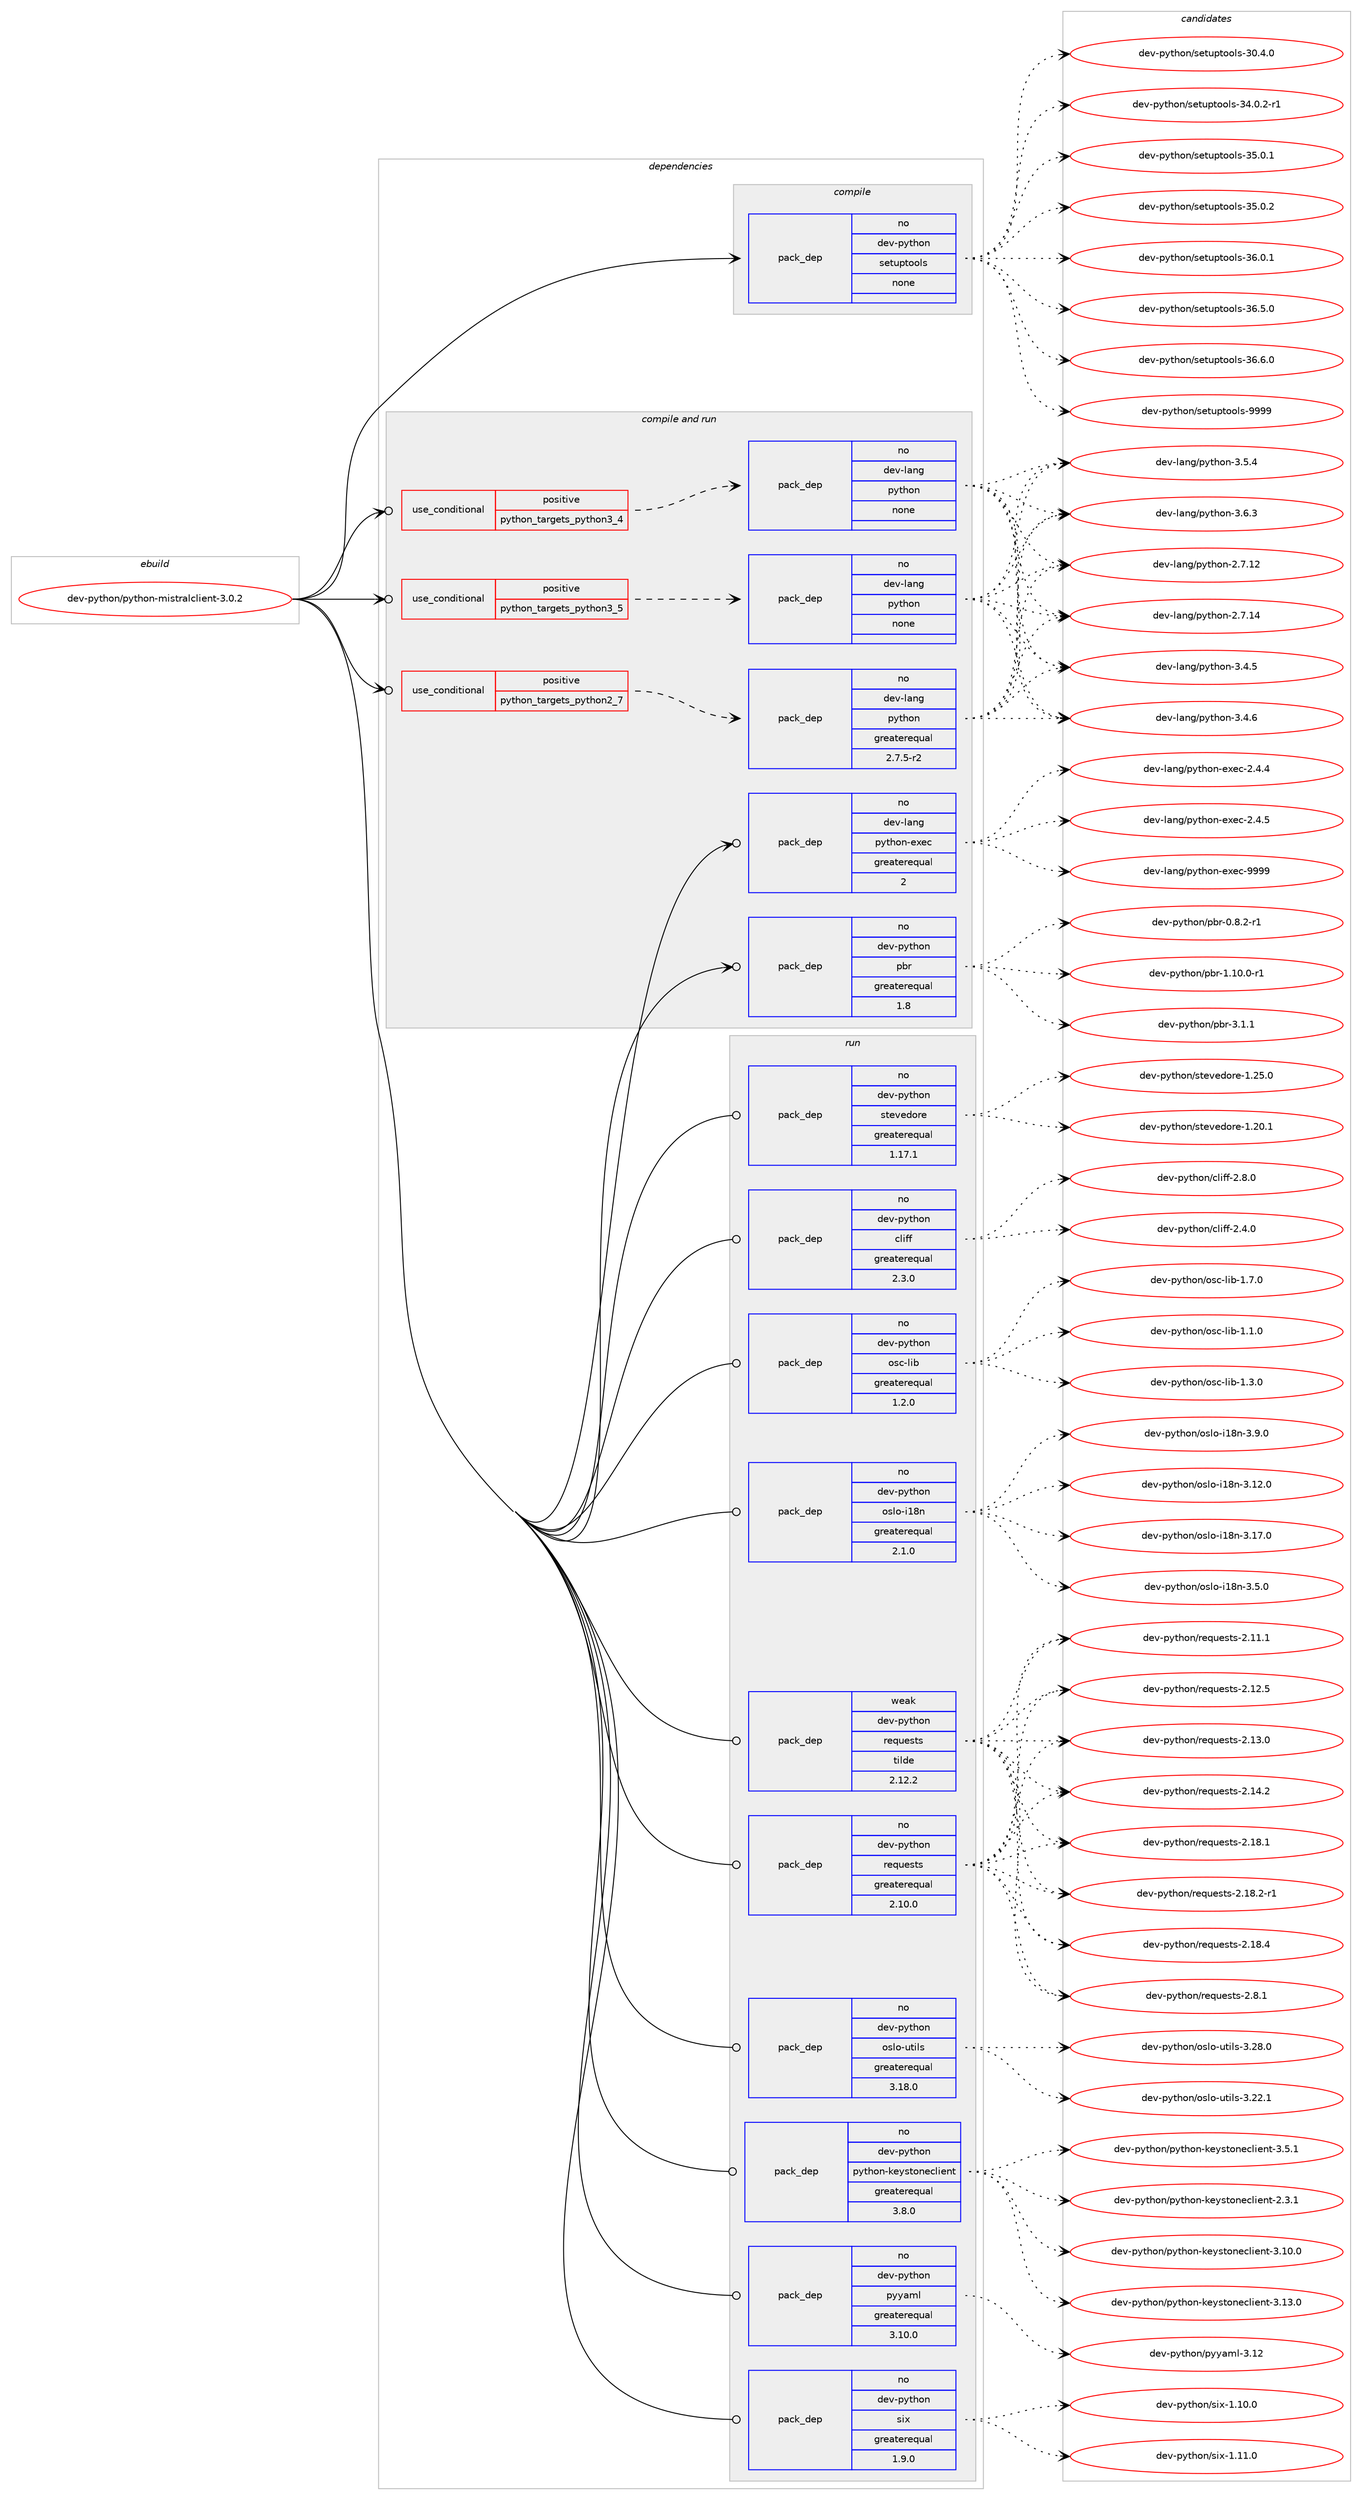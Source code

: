 digraph prolog {

# *************
# Graph options
# *************

newrank=true;
concentrate=true;
compound=true;
graph [rankdir=LR,fontname=Helvetica,fontsize=10,ranksep=1.5];#, ranksep=2.5, nodesep=0.2];
edge  [arrowhead=vee];
node  [fontname=Helvetica,fontsize=10];

# **********
# The ebuild
# **********

subgraph cluster_leftcol {
color=gray;
rank=same;
label=<<i>ebuild</i>>;
id [label="dev-python/python-mistralclient-3.0.2", color=red, width=4, href="../dev-python/python-mistralclient-3.0.2.svg"];
}

# ****************
# The dependencies
# ****************

subgraph cluster_midcol {
color=gray;
label=<<i>dependencies</i>>;
subgraph cluster_compile {
fillcolor="#eeeeee";
style=filled;
label=<<i>compile</i>>;
subgraph pack138236 {
dependency182373 [label=<<TABLE BORDER="0" CELLBORDER="1" CELLSPACING="0" CELLPADDING="4" WIDTH="220"><TR><TD ROWSPAN="6" CELLPADDING="30">pack_dep</TD></TR><TR><TD WIDTH="110">no</TD></TR><TR><TD>dev-python</TD></TR><TR><TD>setuptools</TD></TR><TR><TD>none</TD></TR><TR><TD></TD></TR></TABLE>>, shape=none, color=blue];
}
id:e -> dependency182373:w [weight=20,style="solid",arrowhead="vee"];
}
subgraph cluster_compileandrun {
fillcolor="#eeeeee";
style=filled;
label=<<i>compile and run</i>>;
subgraph cond40188 {
dependency182374 [label=<<TABLE BORDER="0" CELLBORDER="1" CELLSPACING="0" CELLPADDING="4"><TR><TD ROWSPAN="3" CELLPADDING="10">use_conditional</TD></TR><TR><TD>positive</TD></TR><TR><TD>python_targets_python2_7</TD></TR></TABLE>>, shape=none, color=red];
subgraph pack138237 {
dependency182375 [label=<<TABLE BORDER="0" CELLBORDER="1" CELLSPACING="0" CELLPADDING="4" WIDTH="220"><TR><TD ROWSPAN="6" CELLPADDING="30">pack_dep</TD></TR><TR><TD WIDTH="110">no</TD></TR><TR><TD>dev-lang</TD></TR><TR><TD>python</TD></TR><TR><TD>greaterequal</TD></TR><TR><TD>2.7.5-r2</TD></TR></TABLE>>, shape=none, color=blue];
}
dependency182374:e -> dependency182375:w [weight=20,style="dashed",arrowhead="vee"];
}
id:e -> dependency182374:w [weight=20,style="solid",arrowhead="odotvee"];
subgraph cond40189 {
dependency182376 [label=<<TABLE BORDER="0" CELLBORDER="1" CELLSPACING="0" CELLPADDING="4"><TR><TD ROWSPAN="3" CELLPADDING="10">use_conditional</TD></TR><TR><TD>positive</TD></TR><TR><TD>python_targets_python3_4</TD></TR></TABLE>>, shape=none, color=red];
subgraph pack138238 {
dependency182377 [label=<<TABLE BORDER="0" CELLBORDER="1" CELLSPACING="0" CELLPADDING="4" WIDTH="220"><TR><TD ROWSPAN="6" CELLPADDING="30">pack_dep</TD></TR><TR><TD WIDTH="110">no</TD></TR><TR><TD>dev-lang</TD></TR><TR><TD>python</TD></TR><TR><TD>none</TD></TR><TR><TD></TD></TR></TABLE>>, shape=none, color=blue];
}
dependency182376:e -> dependency182377:w [weight=20,style="dashed",arrowhead="vee"];
}
id:e -> dependency182376:w [weight=20,style="solid",arrowhead="odotvee"];
subgraph cond40190 {
dependency182378 [label=<<TABLE BORDER="0" CELLBORDER="1" CELLSPACING="0" CELLPADDING="4"><TR><TD ROWSPAN="3" CELLPADDING="10">use_conditional</TD></TR><TR><TD>positive</TD></TR><TR><TD>python_targets_python3_5</TD></TR></TABLE>>, shape=none, color=red];
subgraph pack138239 {
dependency182379 [label=<<TABLE BORDER="0" CELLBORDER="1" CELLSPACING="0" CELLPADDING="4" WIDTH="220"><TR><TD ROWSPAN="6" CELLPADDING="30">pack_dep</TD></TR><TR><TD WIDTH="110">no</TD></TR><TR><TD>dev-lang</TD></TR><TR><TD>python</TD></TR><TR><TD>none</TD></TR><TR><TD></TD></TR></TABLE>>, shape=none, color=blue];
}
dependency182378:e -> dependency182379:w [weight=20,style="dashed",arrowhead="vee"];
}
id:e -> dependency182378:w [weight=20,style="solid",arrowhead="odotvee"];
subgraph pack138240 {
dependency182380 [label=<<TABLE BORDER="0" CELLBORDER="1" CELLSPACING="0" CELLPADDING="4" WIDTH="220"><TR><TD ROWSPAN="6" CELLPADDING="30">pack_dep</TD></TR><TR><TD WIDTH="110">no</TD></TR><TR><TD>dev-lang</TD></TR><TR><TD>python-exec</TD></TR><TR><TD>greaterequal</TD></TR><TR><TD>2</TD></TR></TABLE>>, shape=none, color=blue];
}
id:e -> dependency182380:w [weight=20,style="solid",arrowhead="odotvee"];
subgraph pack138241 {
dependency182381 [label=<<TABLE BORDER="0" CELLBORDER="1" CELLSPACING="0" CELLPADDING="4" WIDTH="220"><TR><TD ROWSPAN="6" CELLPADDING="30">pack_dep</TD></TR><TR><TD WIDTH="110">no</TD></TR><TR><TD>dev-python</TD></TR><TR><TD>pbr</TD></TR><TR><TD>greaterequal</TD></TR><TR><TD>1.8</TD></TR></TABLE>>, shape=none, color=blue];
}
id:e -> dependency182381:w [weight=20,style="solid",arrowhead="odotvee"];
}
subgraph cluster_run {
fillcolor="#eeeeee";
style=filled;
label=<<i>run</i>>;
subgraph pack138242 {
dependency182382 [label=<<TABLE BORDER="0" CELLBORDER="1" CELLSPACING="0" CELLPADDING="4" WIDTH="220"><TR><TD ROWSPAN="6" CELLPADDING="30">pack_dep</TD></TR><TR><TD WIDTH="110">no</TD></TR><TR><TD>dev-python</TD></TR><TR><TD>cliff</TD></TR><TR><TD>greaterequal</TD></TR><TR><TD>2.3.0</TD></TR></TABLE>>, shape=none, color=blue];
}
id:e -> dependency182382:w [weight=20,style="solid",arrowhead="odot"];
subgraph pack138243 {
dependency182383 [label=<<TABLE BORDER="0" CELLBORDER="1" CELLSPACING="0" CELLPADDING="4" WIDTH="220"><TR><TD ROWSPAN="6" CELLPADDING="30">pack_dep</TD></TR><TR><TD WIDTH="110">no</TD></TR><TR><TD>dev-python</TD></TR><TR><TD>osc-lib</TD></TR><TR><TD>greaterequal</TD></TR><TR><TD>1.2.0</TD></TR></TABLE>>, shape=none, color=blue];
}
id:e -> dependency182383:w [weight=20,style="solid",arrowhead="odot"];
subgraph pack138244 {
dependency182384 [label=<<TABLE BORDER="0" CELLBORDER="1" CELLSPACING="0" CELLPADDING="4" WIDTH="220"><TR><TD ROWSPAN="6" CELLPADDING="30">pack_dep</TD></TR><TR><TD WIDTH="110">no</TD></TR><TR><TD>dev-python</TD></TR><TR><TD>oslo-i18n</TD></TR><TR><TD>greaterequal</TD></TR><TR><TD>2.1.0</TD></TR></TABLE>>, shape=none, color=blue];
}
id:e -> dependency182384:w [weight=20,style="solid",arrowhead="odot"];
subgraph pack138245 {
dependency182385 [label=<<TABLE BORDER="0" CELLBORDER="1" CELLSPACING="0" CELLPADDING="4" WIDTH="220"><TR><TD ROWSPAN="6" CELLPADDING="30">pack_dep</TD></TR><TR><TD WIDTH="110">no</TD></TR><TR><TD>dev-python</TD></TR><TR><TD>oslo-utils</TD></TR><TR><TD>greaterequal</TD></TR><TR><TD>3.18.0</TD></TR></TABLE>>, shape=none, color=blue];
}
id:e -> dependency182385:w [weight=20,style="solid",arrowhead="odot"];
subgraph pack138246 {
dependency182386 [label=<<TABLE BORDER="0" CELLBORDER="1" CELLSPACING="0" CELLPADDING="4" WIDTH="220"><TR><TD ROWSPAN="6" CELLPADDING="30">pack_dep</TD></TR><TR><TD WIDTH="110">no</TD></TR><TR><TD>dev-python</TD></TR><TR><TD>python-keystoneclient</TD></TR><TR><TD>greaterequal</TD></TR><TR><TD>3.8.0</TD></TR></TABLE>>, shape=none, color=blue];
}
id:e -> dependency182386:w [weight=20,style="solid",arrowhead="odot"];
subgraph pack138247 {
dependency182387 [label=<<TABLE BORDER="0" CELLBORDER="1" CELLSPACING="0" CELLPADDING="4" WIDTH="220"><TR><TD ROWSPAN="6" CELLPADDING="30">pack_dep</TD></TR><TR><TD WIDTH="110">no</TD></TR><TR><TD>dev-python</TD></TR><TR><TD>pyyaml</TD></TR><TR><TD>greaterequal</TD></TR><TR><TD>3.10.0</TD></TR></TABLE>>, shape=none, color=blue];
}
id:e -> dependency182387:w [weight=20,style="solid",arrowhead="odot"];
subgraph pack138248 {
dependency182388 [label=<<TABLE BORDER="0" CELLBORDER="1" CELLSPACING="0" CELLPADDING="4" WIDTH="220"><TR><TD ROWSPAN="6" CELLPADDING="30">pack_dep</TD></TR><TR><TD WIDTH="110">no</TD></TR><TR><TD>dev-python</TD></TR><TR><TD>requests</TD></TR><TR><TD>greaterequal</TD></TR><TR><TD>2.10.0</TD></TR></TABLE>>, shape=none, color=blue];
}
id:e -> dependency182388:w [weight=20,style="solid",arrowhead="odot"];
subgraph pack138249 {
dependency182389 [label=<<TABLE BORDER="0" CELLBORDER="1" CELLSPACING="0" CELLPADDING="4" WIDTH="220"><TR><TD ROWSPAN="6" CELLPADDING="30">pack_dep</TD></TR><TR><TD WIDTH="110">no</TD></TR><TR><TD>dev-python</TD></TR><TR><TD>six</TD></TR><TR><TD>greaterequal</TD></TR><TR><TD>1.9.0</TD></TR></TABLE>>, shape=none, color=blue];
}
id:e -> dependency182389:w [weight=20,style="solid",arrowhead="odot"];
subgraph pack138250 {
dependency182390 [label=<<TABLE BORDER="0" CELLBORDER="1" CELLSPACING="0" CELLPADDING="4" WIDTH="220"><TR><TD ROWSPAN="6" CELLPADDING="30">pack_dep</TD></TR><TR><TD WIDTH="110">no</TD></TR><TR><TD>dev-python</TD></TR><TR><TD>stevedore</TD></TR><TR><TD>greaterequal</TD></TR><TR><TD>1.17.1</TD></TR></TABLE>>, shape=none, color=blue];
}
id:e -> dependency182390:w [weight=20,style="solid",arrowhead="odot"];
subgraph pack138251 {
dependency182391 [label=<<TABLE BORDER="0" CELLBORDER="1" CELLSPACING="0" CELLPADDING="4" WIDTH="220"><TR><TD ROWSPAN="6" CELLPADDING="30">pack_dep</TD></TR><TR><TD WIDTH="110">weak</TD></TR><TR><TD>dev-python</TD></TR><TR><TD>requests</TD></TR><TR><TD>tilde</TD></TR><TR><TD>2.12.2</TD></TR></TABLE>>, shape=none, color=blue];
}
id:e -> dependency182391:w [weight=20,style="solid",arrowhead="odot"];
}
}

# **************
# The candidates
# **************

subgraph cluster_choices {
rank=same;
color=gray;
label=<<i>candidates</i>>;

subgraph choice138236 {
color=black;
nodesep=1;
choice100101118451121211161041111104711510111611711211611111110811545514846524648 [label="dev-python/setuptools-30.4.0", color=red, width=4,href="../dev-python/setuptools-30.4.0.svg"];
choice1001011184511212111610411111047115101116117112116111111108115455152464846504511449 [label="dev-python/setuptools-34.0.2-r1", color=red, width=4,href="../dev-python/setuptools-34.0.2-r1.svg"];
choice100101118451121211161041111104711510111611711211611111110811545515346484649 [label="dev-python/setuptools-35.0.1", color=red, width=4,href="../dev-python/setuptools-35.0.1.svg"];
choice100101118451121211161041111104711510111611711211611111110811545515346484650 [label="dev-python/setuptools-35.0.2", color=red, width=4,href="../dev-python/setuptools-35.0.2.svg"];
choice100101118451121211161041111104711510111611711211611111110811545515446484649 [label="dev-python/setuptools-36.0.1", color=red, width=4,href="../dev-python/setuptools-36.0.1.svg"];
choice100101118451121211161041111104711510111611711211611111110811545515446534648 [label="dev-python/setuptools-36.5.0", color=red, width=4,href="../dev-python/setuptools-36.5.0.svg"];
choice100101118451121211161041111104711510111611711211611111110811545515446544648 [label="dev-python/setuptools-36.6.0", color=red, width=4,href="../dev-python/setuptools-36.6.0.svg"];
choice10010111845112121116104111110471151011161171121161111111081154557575757 [label="dev-python/setuptools-9999", color=red, width=4,href="../dev-python/setuptools-9999.svg"];
dependency182373:e -> choice100101118451121211161041111104711510111611711211611111110811545514846524648:w [style=dotted,weight="100"];
dependency182373:e -> choice1001011184511212111610411111047115101116117112116111111108115455152464846504511449:w [style=dotted,weight="100"];
dependency182373:e -> choice100101118451121211161041111104711510111611711211611111110811545515346484649:w [style=dotted,weight="100"];
dependency182373:e -> choice100101118451121211161041111104711510111611711211611111110811545515346484650:w [style=dotted,weight="100"];
dependency182373:e -> choice100101118451121211161041111104711510111611711211611111110811545515446484649:w [style=dotted,weight="100"];
dependency182373:e -> choice100101118451121211161041111104711510111611711211611111110811545515446534648:w [style=dotted,weight="100"];
dependency182373:e -> choice100101118451121211161041111104711510111611711211611111110811545515446544648:w [style=dotted,weight="100"];
dependency182373:e -> choice10010111845112121116104111110471151011161171121161111111081154557575757:w [style=dotted,weight="100"];
}
subgraph choice138237 {
color=black;
nodesep=1;
choice10010111845108971101034711212111610411111045504655464950 [label="dev-lang/python-2.7.12", color=red, width=4,href="../dev-lang/python-2.7.12.svg"];
choice10010111845108971101034711212111610411111045504655464952 [label="dev-lang/python-2.7.14", color=red, width=4,href="../dev-lang/python-2.7.14.svg"];
choice100101118451089711010347112121116104111110455146524653 [label="dev-lang/python-3.4.5", color=red, width=4,href="../dev-lang/python-3.4.5.svg"];
choice100101118451089711010347112121116104111110455146524654 [label="dev-lang/python-3.4.6", color=red, width=4,href="../dev-lang/python-3.4.6.svg"];
choice100101118451089711010347112121116104111110455146534652 [label="dev-lang/python-3.5.4", color=red, width=4,href="../dev-lang/python-3.5.4.svg"];
choice100101118451089711010347112121116104111110455146544651 [label="dev-lang/python-3.6.3", color=red, width=4,href="../dev-lang/python-3.6.3.svg"];
dependency182375:e -> choice10010111845108971101034711212111610411111045504655464950:w [style=dotted,weight="100"];
dependency182375:e -> choice10010111845108971101034711212111610411111045504655464952:w [style=dotted,weight="100"];
dependency182375:e -> choice100101118451089711010347112121116104111110455146524653:w [style=dotted,weight="100"];
dependency182375:e -> choice100101118451089711010347112121116104111110455146524654:w [style=dotted,weight="100"];
dependency182375:e -> choice100101118451089711010347112121116104111110455146534652:w [style=dotted,weight="100"];
dependency182375:e -> choice100101118451089711010347112121116104111110455146544651:w [style=dotted,weight="100"];
}
subgraph choice138238 {
color=black;
nodesep=1;
choice10010111845108971101034711212111610411111045504655464950 [label="dev-lang/python-2.7.12", color=red, width=4,href="../dev-lang/python-2.7.12.svg"];
choice10010111845108971101034711212111610411111045504655464952 [label="dev-lang/python-2.7.14", color=red, width=4,href="../dev-lang/python-2.7.14.svg"];
choice100101118451089711010347112121116104111110455146524653 [label="dev-lang/python-3.4.5", color=red, width=4,href="../dev-lang/python-3.4.5.svg"];
choice100101118451089711010347112121116104111110455146524654 [label="dev-lang/python-3.4.6", color=red, width=4,href="../dev-lang/python-3.4.6.svg"];
choice100101118451089711010347112121116104111110455146534652 [label="dev-lang/python-3.5.4", color=red, width=4,href="../dev-lang/python-3.5.4.svg"];
choice100101118451089711010347112121116104111110455146544651 [label="dev-lang/python-3.6.3", color=red, width=4,href="../dev-lang/python-3.6.3.svg"];
dependency182377:e -> choice10010111845108971101034711212111610411111045504655464950:w [style=dotted,weight="100"];
dependency182377:e -> choice10010111845108971101034711212111610411111045504655464952:w [style=dotted,weight="100"];
dependency182377:e -> choice100101118451089711010347112121116104111110455146524653:w [style=dotted,weight="100"];
dependency182377:e -> choice100101118451089711010347112121116104111110455146524654:w [style=dotted,weight="100"];
dependency182377:e -> choice100101118451089711010347112121116104111110455146534652:w [style=dotted,weight="100"];
dependency182377:e -> choice100101118451089711010347112121116104111110455146544651:w [style=dotted,weight="100"];
}
subgraph choice138239 {
color=black;
nodesep=1;
choice10010111845108971101034711212111610411111045504655464950 [label="dev-lang/python-2.7.12", color=red, width=4,href="../dev-lang/python-2.7.12.svg"];
choice10010111845108971101034711212111610411111045504655464952 [label="dev-lang/python-2.7.14", color=red, width=4,href="../dev-lang/python-2.7.14.svg"];
choice100101118451089711010347112121116104111110455146524653 [label="dev-lang/python-3.4.5", color=red, width=4,href="../dev-lang/python-3.4.5.svg"];
choice100101118451089711010347112121116104111110455146524654 [label="dev-lang/python-3.4.6", color=red, width=4,href="../dev-lang/python-3.4.6.svg"];
choice100101118451089711010347112121116104111110455146534652 [label="dev-lang/python-3.5.4", color=red, width=4,href="../dev-lang/python-3.5.4.svg"];
choice100101118451089711010347112121116104111110455146544651 [label="dev-lang/python-3.6.3", color=red, width=4,href="../dev-lang/python-3.6.3.svg"];
dependency182379:e -> choice10010111845108971101034711212111610411111045504655464950:w [style=dotted,weight="100"];
dependency182379:e -> choice10010111845108971101034711212111610411111045504655464952:w [style=dotted,weight="100"];
dependency182379:e -> choice100101118451089711010347112121116104111110455146524653:w [style=dotted,weight="100"];
dependency182379:e -> choice100101118451089711010347112121116104111110455146524654:w [style=dotted,weight="100"];
dependency182379:e -> choice100101118451089711010347112121116104111110455146534652:w [style=dotted,weight="100"];
dependency182379:e -> choice100101118451089711010347112121116104111110455146544651:w [style=dotted,weight="100"];
}
subgraph choice138240 {
color=black;
nodesep=1;
choice1001011184510897110103471121211161041111104510112010199455046524652 [label="dev-lang/python-exec-2.4.4", color=red, width=4,href="../dev-lang/python-exec-2.4.4.svg"];
choice1001011184510897110103471121211161041111104510112010199455046524653 [label="dev-lang/python-exec-2.4.5", color=red, width=4,href="../dev-lang/python-exec-2.4.5.svg"];
choice10010111845108971101034711212111610411111045101120101994557575757 [label="dev-lang/python-exec-9999", color=red, width=4,href="../dev-lang/python-exec-9999.svg"];
dependency182380:e -> choice1001011184510897110103471121211161041111104510112010199455046524652:w [style=dotted,weight="100"];
dependency182380:e -> choice1001011184510897110103471121211161041111104510112010199455046524653:w [style=dotted,weight="100"];
dependency182380:e -> choice10010111845108971101034711212111610411111045101120101994557575757:w [style=dotted,weight="100"];
}
subgraph choice138241 {
color=black;
nodesep=1;
choice1001011184511212111610411111047112981144548465646504511449 [label="dev-python/pbr-0.8.2-r1", color=red, width=4,href="../dev-python/pbr-0.8.2-r1.svg"];
choice100101118451121211161041111104711298114454946494846484511449 [label="dev-python/pbr-1.10.0-r1", color=red, width=4,href="../dev-python/pbr-1.10.0-r1.svg"];
choice100101118451121211161041111104711298114455146494649 [label="dev-python/pbr-3.1.1", color=red, width=4,href="../dev-python/pbr-3.1.1.svg"];
dependency182381:e -> choice1001011184511212111610411111047112981144548465646504511449:w [style=dotted,weight="100"];
dependency182381:e -> choice100101118451121211161041111104711298114454946494846484511449:w [style=dotted,weight="100"];
dependency182381:e -> choice100101118451121211161041111104711298114455146494649:w [style=dotted,weight="100"];
}
subgraph choice138242 {
color=black;
nodesep=1;
choice100101118451121211161041111104799108105102102455046524648 [label="dev-python/cliff-2.4.0", color=red, width=4,href="../dev-python/cliff-2.4.0.svg"];
choice100101118451121211161041111104799108105102102455046564648 [label="dev-python/cliff-2.8.0", color=red, width=4,href="../dev-python/cliff-2.8.0.svg"];
dependency182382:e -> choice100101118451121211161041111104799108105102102455046524648:w [style=dotted,weight="100"];
dependency182382:e -> choice100101118451121211161041111104799108105102102455046564648:w [style=dotted,weight="100"];
}
subgraph choice138243 {
color=black;
nodesep=1;
choice1001011184511212111610411111047111115994510810598454946494648 [label="dev-python/osc-lib-1.1.0", color=red, width=4,href="../dev-python/osc-lib-1.1.0.svg"];
choice1001011184511212111610411111047111115994510810598454946514648 [label="dev-python/osc-lib-1.3.0", color=red, width=4,href="../dev-python/osc-lib-1.3.0.svg"];
choice1001011184511212111610411111047111115994510810598454946554648 [label="dev-python/osc-lib-1.7.0", color=red, width=4,href="../dev-python/osc-lib-1.7.0.svg"];
dependency182383:e -> choice1001011184511212111610411111047111115994510810598454946494648:w [style=dotted,weight="100"];
dependency182383:e -> choice1001011184511212111610411111047111115994510810598454946514648:w [style=dotted,weight="100"];
dependency182383:e -> choice1001011184511212111610411111047111115994510810598454946554648:w [style=dotted,weight="100"];
}
subgraph choice138244 {
color=black;
nodesep=1;
choice100101118451121211161041111104711111510811145105495611045514649504648 [label="dev-python/oslo-i18n-3.12.0", color=red, width=4,href="../dev-python/oslo-i18n-3.12.0.svg"];
choice100101118451121211161041111104711111510811145105495611045514649554648 [label="dev-python/oslo-i18n-3.17.0", color=red, width=4,href="../dev-python/oslo-i18n-3.17.0.svg"];
choice1001011184511212111610411111047111115108111451054956110455146534648 [label="dev-python/oslo-i18n-3.5.0", color=red, width=4,href="../dev-python/oslo-i18n-3.5.0.svg"];
choice1001011184511212111610411111047111115108111451054956110455146574648 [label="dev-python/oslo-i18n-3.9.0", color=red, width=4,href="../dev-python/oslo-i18n-3.9.0.svg"];
dependency182384:e -> choice100101118451121211161041111104711111510811145105495611045514649504648:w [style=dotted,weight="100"];
dependency182384:e -> choice100101118451121211161041111104711111510811145105495611045514649554648:w [style=dotted,weight="100"];
dependency182384:e -> choice1001011184511212111610411111047111115108111451054956110455146534648:w [style=dotted,weight="100"];
dependency182384:e -> choice1001011184511212111610411111047111115108111451054956110455146574648:w [style=dotted,weight="100"];
}
subgraph choice138245 {
color=black;
nodesep=1;
choice10010111845112121116104111110471111151081114511711610510811545514650504649 [label="dev-python/oslo-utils-3.22.1", color=red, width=4,href="../dev-python/oslo-utils-3.22.1.svg"];
choice10010111845112121116104111110471111151081114511711610510811545514650564648 [label="dev-python/oslo-utils-3.28.0", color=red, width=4,href="../dev-python/oslo-utils-3.28.0.svg"];
dependency182385:e -> choice10010111845112121116104111110471111151081114511711610510811545514650504649:w [style=dotted,weight="100"];
dependency182385:e -> choice10010111845112121116104111110471111151081114511711610510811545514650564648:w [style=dotted,weight="100"];
}
subgraph choice138246 {
color=black;
nodesep=1;
choice10010111845112121116104111110471121211161041111104510710112111511611111010199108105101110116455046514649 [label="dev-python/python-keystoneclient-2.3.1", color=red, width=4,href="../dev-python/python-keystoneclient-2.3.1.svg"];
choice1001011184511212111610411111047112121116104111110451071011211151161111101019910810510111011645514649484648 [label="dev-python/python-keystoneclient-3.10.0", color=red, width=4,href="../dev-python/python-keystoneclient-3.10.0.svg"];
choice1001011184511212111610411111047112121116104111110451071011211151161111101019910810510111011645514649514648 [label="dev-python/python-keystoneclient-3.13.0", color=red, width=4,href="../dev-python/python-keystoneclient-3.13.0.svg"];
choice10010111845112121116104111110471121211161041111104510710112111511611111010199108105101110116455146534649 [label="dev-python/python-keystoneclient-3.5.1", color=red, width=4,href="../dev-python/python-keystoneclient-3.5.1.svg"];
dependency182386:e -> choice10010111845112121116104111110471121211161041111104510710112111511611111010199108105101110116455046514649:w [style=dotted,weight="100"];
dependency182386:e -> choice1001011184511212111610411111047112121116104111110451071011211151161111101019910810510111011645514649484648:w [style=dotted,weight="100"];
dependency182386:e -> choice1001011184511212111610411111047112121116104111110451071011211151161111101019910810510111011645514649514648:w [style=dotted,weight="100"];
dependency182386:e -> choice10010111845112121116104111110471121211161041111104510710112111511611111010199108105101110116455146534649:w [style=dotted,weight="100"];
}
subgraph choice138247 {
color=black;
nodesep=1;
choice1001011184511212111610411111047112121121971091084551464950 [label="dev-python/pyyaml-3.12", color=red, width=4,href="../dev-python/pyyaml-3.12.svg"];
dependency182387:e -> choice1001011184511212111610411111047112121121971091084551464950:w [style=dotted,weight="100"];
}
subgraph choice138248 {
color=black;
nodesep=1;
choice100101118451121211161041111104711410111311710111511611545504649494649 [label="dev-python/requests-2.11.1", color=red, width=4,href="../dev-python/requests-2.11.1.svg"];
choice100101118451121211161041111104711410111311710111511611545504649504653 [label="dev-python/requests-2.12.5", color=red, width=4,href="../dev-python/requests-2.12.5.svg"];
choice100101118451121211161041111104711410111311710111511611545504649514648 [label="dev-python/requests-2.13.0", color=red, width=4,href="../dev-python/requests-2.13.0.svg"];
choice100101118451121211161041111104711410111311710111511611545504649524650 [label="dev-python/requests-2.14.2", color=red, width=4,href="../dev-python/requests-2.14.2.svg"];
choice100101118451121211161041111104711410111311710111511611545504649564649 [label="dev-python/requests-2.18.1", color=red, width=4,href="../dev-python/requests-2.18.1.svg"];
choice1001011184511212111610411111047114101113117101115116115455046495646504511449 [label="dev-python/requests-2.18.2-r1", color=red, width=4,href="../dev-python/requests-2.18.2-r1.svg"];
choice100101118451121211161041111104711410111311710111511611545504649564652 [label="dev-python/requests-2.18.4", color=red, width=4,href="../dev-python/requests-2.18.4.svg"];
choice1001011184511212111610411111047114101113117101115116115455046564649 [label="dev-python/requests-2.8.1", color=red, width=4,href="../dev-python/requests-2.8.1.svg"];
dependency182388:e -> choice100101118451121211161041111104711410111311710111511611545504649494649:w [style=dotted,weight="100"];
dependency182388:e -> choice100101118451121211161041111104711410111311710111511611545504649504653:w [style=dotted,weight="100"];
dependency182388:e -> choice100101118451121211161041111104711410111311710111511611545504649514648:w [style=dotted,weight="100"];
dependency182388:e -> choice100101118451121211161041111104711410111311710111511611545504649524650:w [style=dotted,weight="100"];
dependency182388:e -> choice100101118451121211161041111104711410111311710111511611545504649564649:w [style=dotted,weight="100"];
dependency182388:e -> choice1001011184511212111610411111047114101113117101115116115455046495646504511449:w [style=dotted,weight="100"];
dependency182388:e -> choice100101118451121211161041111104711410111311710111511611545504649564652:w [style=dotted,weight="100"];
dependency182388:e -> choice1001011184511212111610411111047114101113117101115116115455046564649:w [style=dotted,weight="100"];
}
subgraph choice138249 {
color=black;
nodesep=1;
choice100101118451121211161041111104711510512045494649484648 [label="dev-python/six-1.10.0", color=red, width=4,href="../dev-python/six-1.10.0.svg"];
choice100101118451121211161041111104711510512045494649494648 [label="dev-python/six-1.11.0", color=red, width=4,href="../dev-python/six-1.11.0.svg"];
dependency182389:e -> choice100101118451121211161041111104711510512045494649484648:w [style=dotted,weight="100"];
dependency182389:e -> choice100101118451121211161041111104711510512045494649494648:w [style=dotted,weight="100"];
}
subgraph choice138250 {
color=black;
nodesep=1;
choice100101118451121211161041111104711511610111810110011111410145494650484649 [label="dev-python/stevedore-1.20.1", color=red, width=4,href="../dev-python/stevedore-1.20.1.svg"];
choice100101118451121211161041111104711511610111810110011111410145494650534648 [label="dev-python/stevedore-1.25.0", color=red, width=4,href="../dev-python/stevedore-1.25.0.svg"];
dependency182390:e -> choice100101118451121211161041111104711511610111810110011111410145494650484649:w [style=dotted,weight="100"];
dependency182390:e -> choice100101118451121211161041111104711511610111810110011111410145494650534648:w [style=dotted,weight="100"];
}
subgraph choice138251 {
color=black;
nodesep=1;
choice100101118451121211161041111104711410111311710111511611545504649494649 [label="dev-python/requests-2.11.1", color=red, width=4,href="../dev-python/requests-2.11.1.svg"];
choice100101118451121211161041111104711410111311710111511611545504649504653 [label="dev-python/requests-2.12.5", color=red, width=4,href="../dev-python/requests-2.12.5.svg"];
choice100101118451121211161041111104711410111311710111511611545504649514648 [label="dev-python/requests-2.13.0", color=red, width=4,href="../dev-python/requests-2.13.0.svg"];
choice100101118451121211161041111104711410111311710111511611545504649524650 [label="dev-python/requests-2.14.2", color=red, width=4,href="../dev-python/requests-2.14.2.svg"];
choice100101118451121211161041111104711410111311710111511611545504649564649 [label="dev-python/requests-2.18.1", color=red, width=4,href="../dev-python/requests-2.18.1.svg"];
choice1001011184511212111610411111047114101113117101115116115455046495646504511449 [label="dev-python/requests-2.18.2-r1", color=red, width=4,href="../dev-python/requests-2.18.2-r1.svg"];
choice100101118451121211161041111104711410111311710111511611545504649564652 [label="dev-python/requests-2.18.4", color=red, width=4,href="../dev-python/requests-2.18.4.svg"];
choice1001011184511212111610411111047114101113117101115116115455046564649 [label="dev-python/requests-2.8.1", color=red, width=4,href="../dev-python/requests-2.8.1.svg"];
dependency182391:e -> choice100101118451121211161041111104711410111311710111511611545504649494649:w [style=dotted,weight="100"];
dependency182391:e -> choice100101118451121211161041111104711410111311710111511611545504649504653:w [style=dotted,weight="100"];
dependency182391:e -> choice100101118451121211161041111104711410111311710111511611545504649514648:w [style=dotted,weight="100"];
dependency182391:e -> choice100101118451121211161041111104711410111311710111511611545504649524650:w [style=dotted,weight="100"];
dependency182391:e -> choice100101118451121211161041111104711410111311710111511611545504649564649:w [style=dotted,weight="100"];
dependency182391:e -> choice1001011184511212111610411111047114101113117101115116115455046495646504511449:w [style=dotted,weight="100"];
dependency182391:e -> choice100101118451121211161041111104711410111311710111511611545504649564652:w [style=dotted,weight="100"];
dependency182391:e -> choice1001011184511212111610411111047114101113117101115116115455046564649:w [style=dotted,weight="100"];
}
}

}
